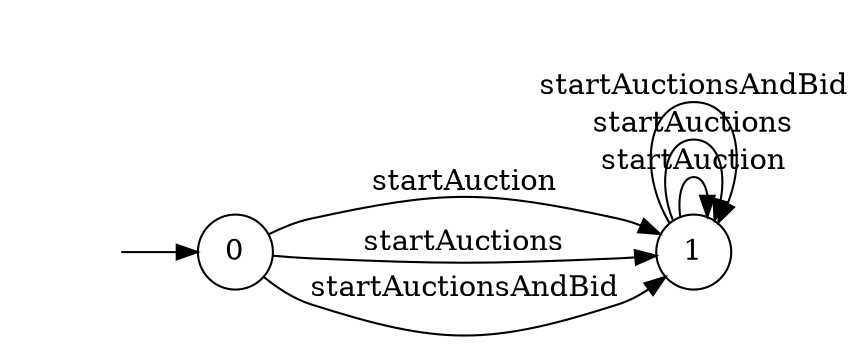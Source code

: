 digraph "./InvConPlus/Dapp-Automata-data/result/model/0x6090A6e47849629b7245Dfa1Ca21D94cd15878Ef/Registrar/FSM-0" {
	graph [rankdir=LR]
	"" [label="" shape=plaintext]
	0 [label=0 shape=circle]
	1 [label=1 shape=circle]
	"" -> 0 [label=""]
	0 -> 1 [label=startAuction]
	0 -> 1 [label=startAuctions]
	0 -> 1 [label=startAuctionsAndBid]
	1 -> 1 [label=startAuction]
	1 -> 1 [label=startAuctions]
	1 -> 1 [label=startAuctionsAndBid]
}
